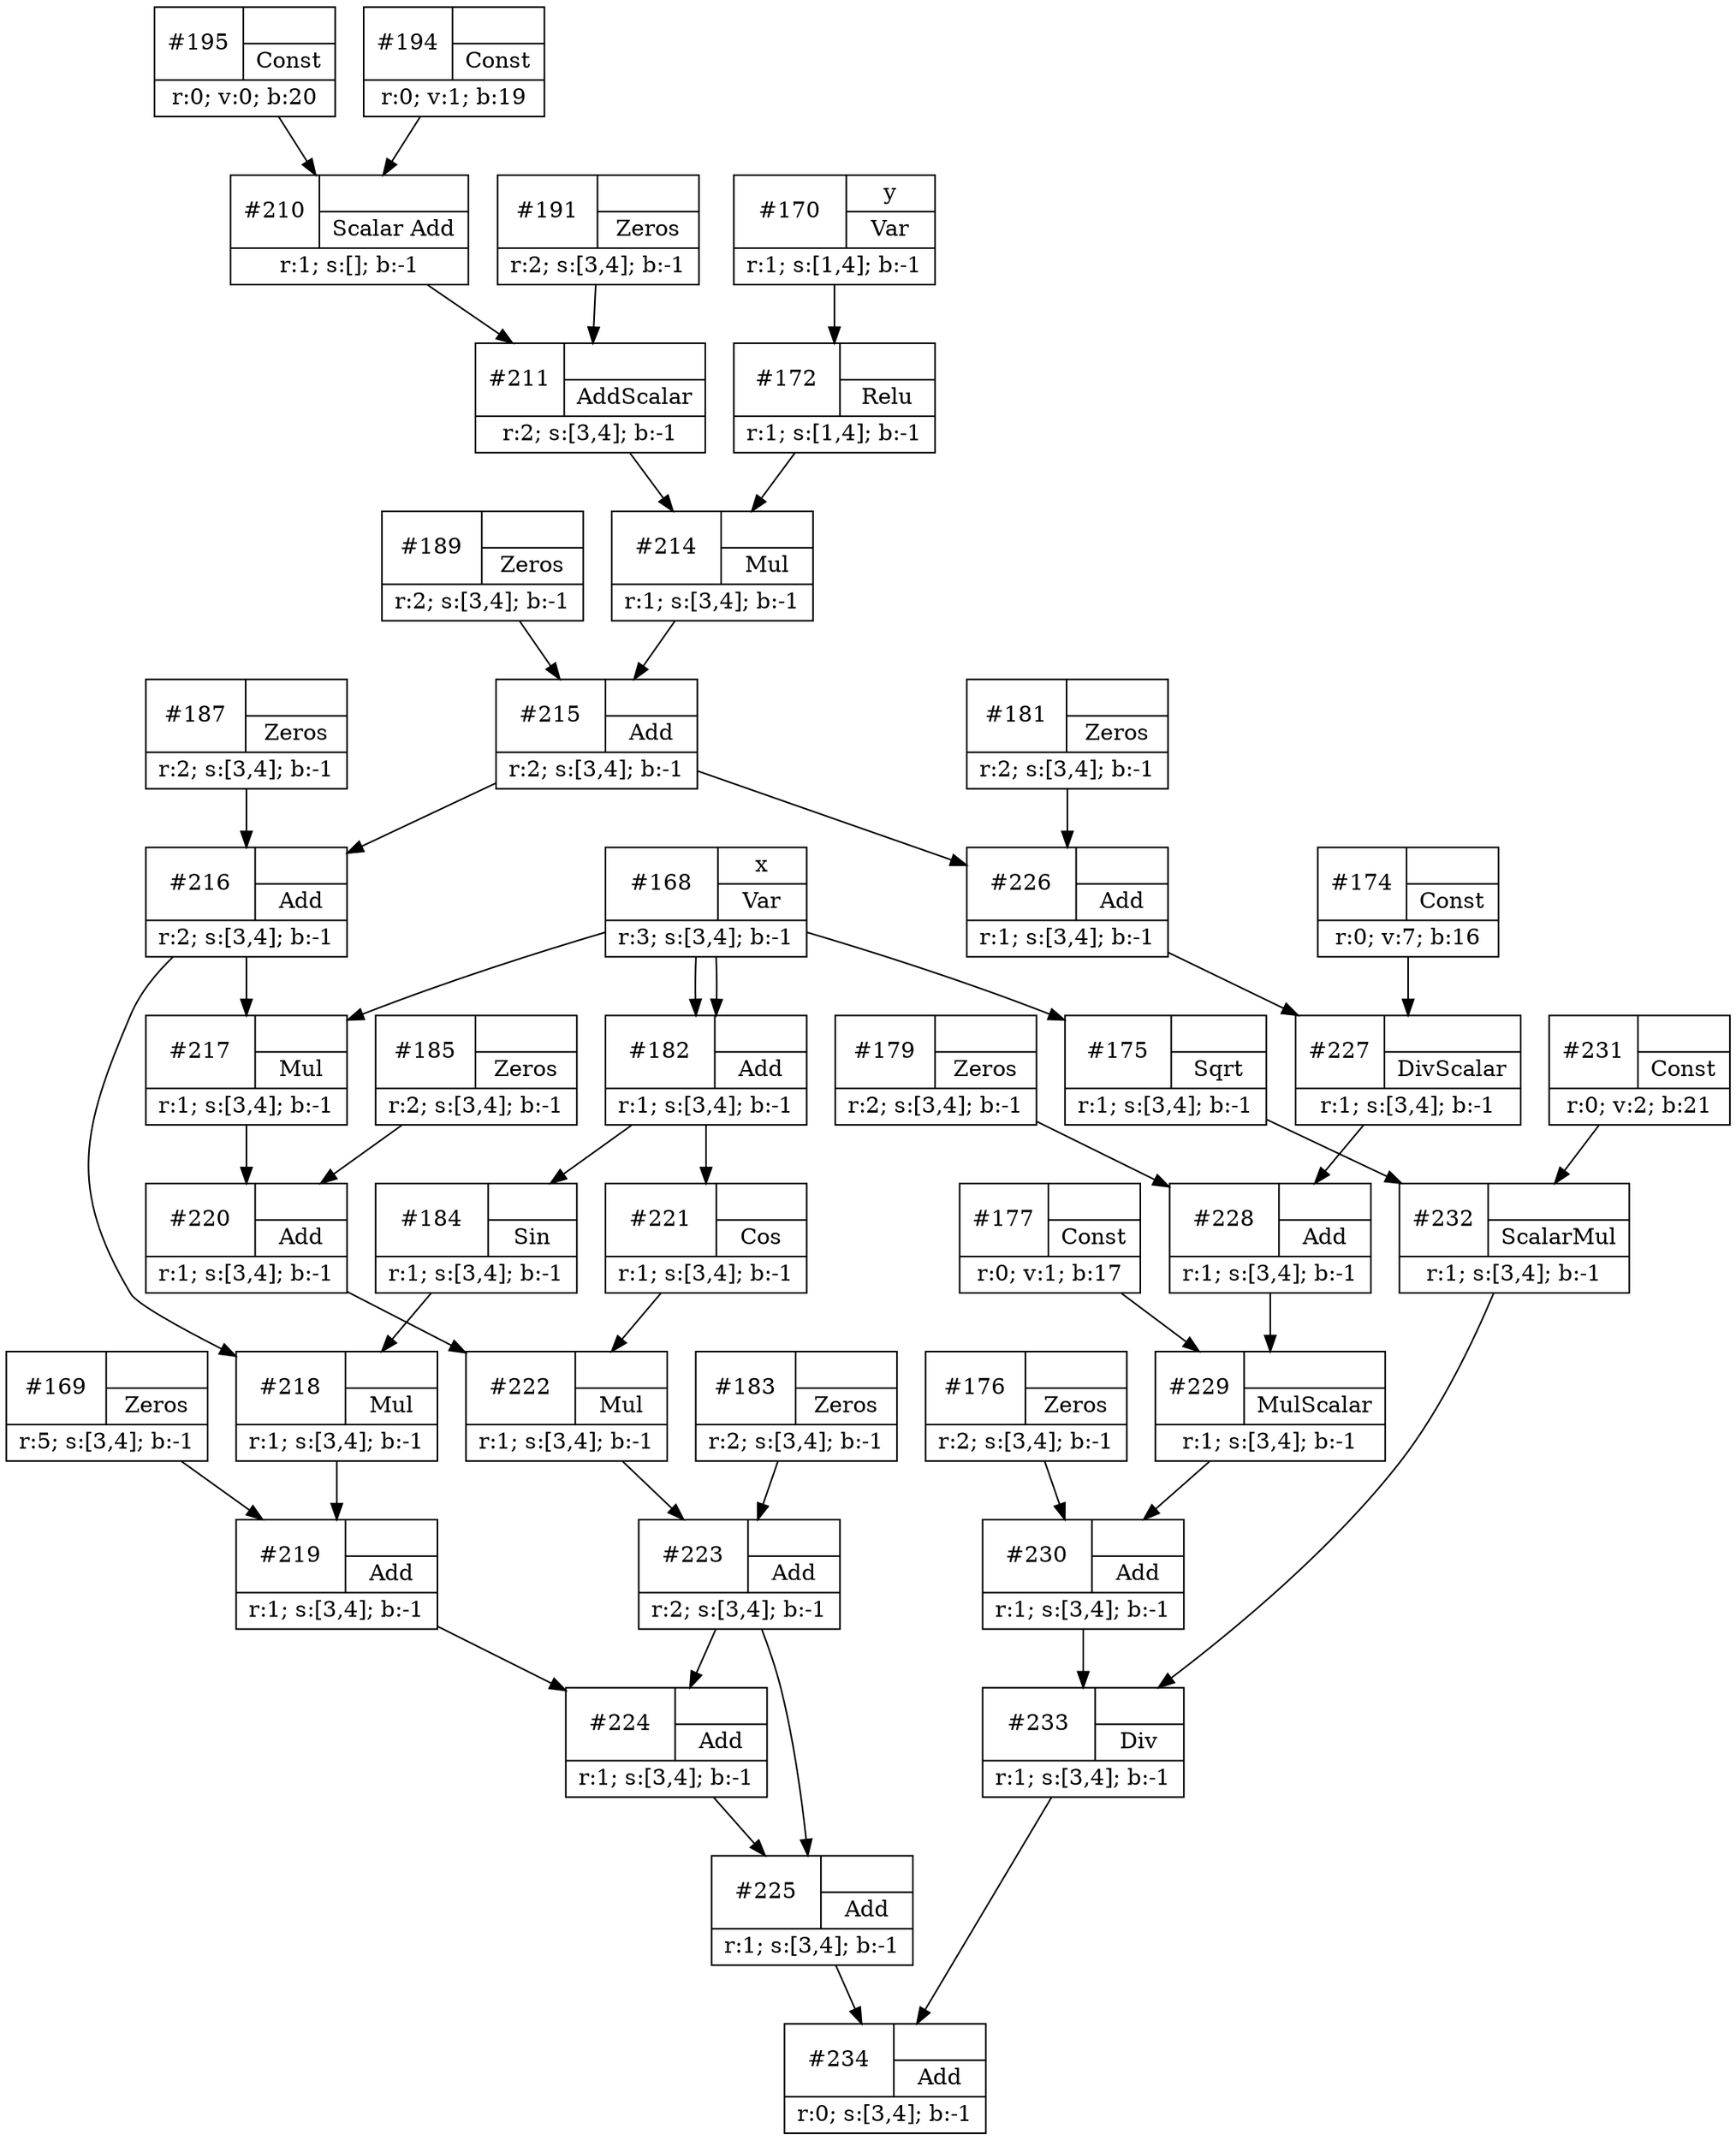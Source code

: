 digraph CG {
node [shape=record];
225 -> 234;
233 -> 234;
224 -> 225;
223 -> 225;
219 -> 224;
223 -> 224;
169 -> 219;
218 -> 219;
216 -> 218;
184 -> 218;
187 -> 216;
215 -> 216;
189 -> 215;
214 -> 215;
211 -> 214;
172 -> 214;
191 -> 211;
210 -> 211;
195 -> 210;
194 -> 210;
170 -> 172;
182 -> 184;
168 -> 182;
168 -> 182;
183 -> 223;
222 -> 223;
220 -> 222;
221 -> 222;
185 -> 220;
217 -> 220;
216 -> 217;
168 -> 217;
182 -> 221;
230 -> 233;
232 -> 233;
176 -> 230;
229 -> 230;
228 -> 229;
177 -> 229;
179 -> 228;
227 -> 228;
226 -> 227;
174 -> 227;
181 -> 226;
215 -> 226;
231 -> 232;
175 -> 232;
168 -> 175;
234 [ label="{{#234 | {  | Add }} | r:0; s:[3,4]; b:-1 }"];
225 [ label="{{#225 | {  | Add }} | r:1; s:[3,4]; b:-1 }"];
224 [ label="{{#224 | {  | Add }} | r:1; s:[3,4]; b:-1 }"];
219 [ label="{{#219 | {  | Add }} | r:1; s:[3,4]; b:-1 }"];
169 [ label="{{#169 | {  | Zeros }} | r:5; s:[3,4]; b:-1 }"];
218 [ label="{{#218 | {  | Mul }} | r:1; s:[3,4]; b:-1 }"];
216 [ label="{{#216 | {  | Add }} | r:2; s:[3,4]; b:-1 }"];
187 [ label="{{#187 | {  | Zeros }} | r:2; s:[3,4]; b:-1 }"];
215 [ label="{{#215 | {  | Add }} | r:2; s:[3,4]; b:-1 }"];
189 [ label="{{#189 | {  | Zeros }} | r:2; s:[3,4]; b:-1 }"];
214 [ label="{{#214 | {  | Mul }} | r:1; s:[3,4]; b:-1 }"];
211 [ label="{{#211 | {  | AddScalar }} | r:2; s:[3,4]; b:-1 }"];
191 [ label="{{#191 | {  | Zeros }} | r:2; s:[3,4]; b:-1 }"];
210 [ label="{{#210 | {  | Scalar Add }} | r:1; s:[]; b:-1 }"];
195 [ label="{{#195 | {  | Const }} | r:0; v:0; b:20 }"];
194 [ label="{{#194 | {  | Const }} | r:0; v:1; b:19 }"];
172 [ label="{{#172 | {  | Relu }} | r:1; s:[1,4]; b:-1 }"];
170 [ label="{{#170 | { y | Var }} | r:1; s:[1,4]; b:-1 }"];
184 [ label="{{#184 | {  | Sin }} | r:1; s:[3,4]; b:-1 }"];
182 [ label="{{#182 | {  | Add }} | r:1; s:[3,4]; b:-1 }"];
168 [ label="{{#168 | { x | Var }} | r:3; s:[3,4]; b:-1 }"];
223 [ label="{{#223 | {  | Add }} | r:2; s:[3,4]; b:-1 }"];
183 [ label="{{#183 | {  | Zeros }} | r:2; s:[3,4]; b:-1 }"];
222 [ label="{{#222 | {  | Mul }} | r:1; s:[3,4]; b:-1 }"];
220 [ label="{{#220 | {  | Add }} | r:1; s:[3,4]; b:-1 }"];
185 [ label="{{#185 | {  | Zeros }} | r:2; s:[3,4]; b:-1 }"];
217 [ label="{{#217 | {  | Mul }} | r:1; s:[3,4]; b:-1 }"];
221 [ label="{{#221 | {  | Cos }} | r:1; s:[3,4]; b:-1 }"];
233 [ label="{{#233 | {  | Div }} | r:1; s:[3,4]; b:-1 }"];
230 [ label="{{#230 | {  | Add }} | r:1; s:[3,4]; b:-1 }"];
176 [ label="{{#176 | {  | Zeros }} | r:2; s:[3,4]; b:-1 }"];
229 [ label="{{#229 | {  | MulScalar }} | r:1; s:[3,4]; b:-1 }"];
228 [ label="{{#228 | {  | Add }} | r:1; s:[3,4]; b:-1 }"];
179 [ label="{{#179 | {  | Zeros }} | r:2; s:[3,4]; b:-1 }"];
227 [ label="{{#227 | {  | DivScalar }} | r:1; s:[3,4]; b:-1 }"];
226 [ label="{{#226 | {  | Add }} | r:1; s:[3,4]; b:-1 }"];
181 [ label="{{#181 | {  | Zeros }} | r:2; s:[3,4]; b:-1 }"];
174 [ label="{{#174 | {  | Const }} | r:0; v:7; b:16 }"];
177 [ label="{{#177 | {  | Const }} | r:0; v:1; b:17 }"];
232 [ label="{{#232 | {  | ScalarMul }} | r:1; s:[3,4]; b:-1 }"];
231 [ label="{{#231 | {  | Const }} | r:0; v:2; b:21 }"];
175 [ label="{{#175 | {  | Sqrt }} | r:1; s:[3,4]; b:-1 }"];
}